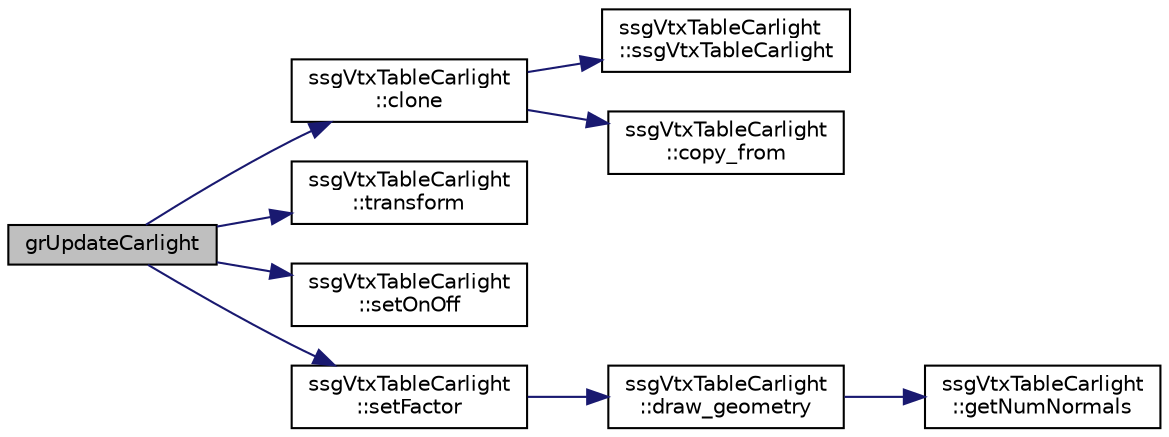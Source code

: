 digraph "grUpdateCarlight"
{
  edge [fontname="Helvetica",fontsize="10",labelfontname="Helvetica",labelfontsize="10"];
  node [fontname="Helvetica",fontsize="10",shape=record];
  rankdir="LR";
  Node1 [label="grUpdateCarlight",height=0.2,width=0.4,color="black", fillcolor="grey75", style="filled", fontcolor="black"];
  Node1 -> Node2 [color="midnightblue",fontsize="10",style="solid",fontname="Helvetica"];
  Node2 [label="ssgVtxTableCarlight\l::clone",height=0.2,width=0.4,color="black", fillcolor="white", style="filled",URL="$classssg_vtx_table_carlight.html#a16ac9f4362d3094e7170e1a35793f252"];
  Node2 -> Node3 [color="midnightblue",fontsize="10",style="solid",fontname="Helvetica"];
  Node3 [label="ssgVtxTableCarlight\l::ssgVtxTableCarlight",height=0.2,width=0.4,color="black", fillcolor="white", style="filled",URL="$classssg_vtx_table_carlight.html#a12f3cc7686028639d99f48e8f8318bba"];
  Node2 -> Node4 [color="midnightblue",fontsize="10",style="solid",fontname="Helvetica"];
  Node4 [label="ssgVtxTableCarlight\l::copy_from",height=0.2,width=0.4,color="black", fillcolor="white", style="filled",URL="$classssg_vtx_table_carlight.html#aec7b986d2249d05cf405531c578fc841"];
  Node1 -> Node5 [color="midnightblue",fontsize="10",style="solid",fontname="Helvetica"];
  Node5 [label="ssgVtxTableCarlight\l::transform",height=0.2,width=0.4,color="black", fillcolor="white", style="filled",URL="$classssg_vtx_table_carlight.html#a8720af18bde22d5e251b63c7eef542f2"];
  Node1 -> Node6 [color="midnightblue",fontsize="10",style="solid",fontname="Helvetica"];
  Node6 [label="ssgVtxTableCarlight\l::setOnOff",height=0.2,width=0.4,color="black", fillcolor="white", style="filled",URL="$classssg_vtx_table_carlight.html#afc618cc243329c96bc65c69eff761f33"];
  Node1 -> Node7 [color="midnightblue",fontsize="10",style="solid",fontname="Helvetica"];
  Node7 [label="ssgVtxTableCarlight\l::setFactor",height=0.2,width=0.4,color="black", fillcolor="white", style="filled",URL="$classssg_vtx_table_carlight.html#a61c8662fab79ad9c1ca40b60ec793644"];
  Node7 -> Node8 [color="midnightblue",fontsize="10",style="solid",fontname="Helvetica"];
  Node8 [label="ssgVtxTableCarlight\l::draw_geometry",height=0.2,width=0.4,color="black", fillcolor="white", style="filled",URL="$classssg_vtx_table_carlight.html#ad3c3b6b38c9455e35acf7de6543f676c"];
  Node8 -> Node9 [color="midnightblue",fontsize="10",style="solid",fontname="Helvetica"];
  Node9 [label="ssgVtxTableCarlight\l::getNumNormals",height=0.2,width=0.4,color="black", fillcolor="white", style="filled",URL="$classssg_vtx_table_carlight.html#acee7edc58b2ee41bb2e353a8f615e0ce"];
}
